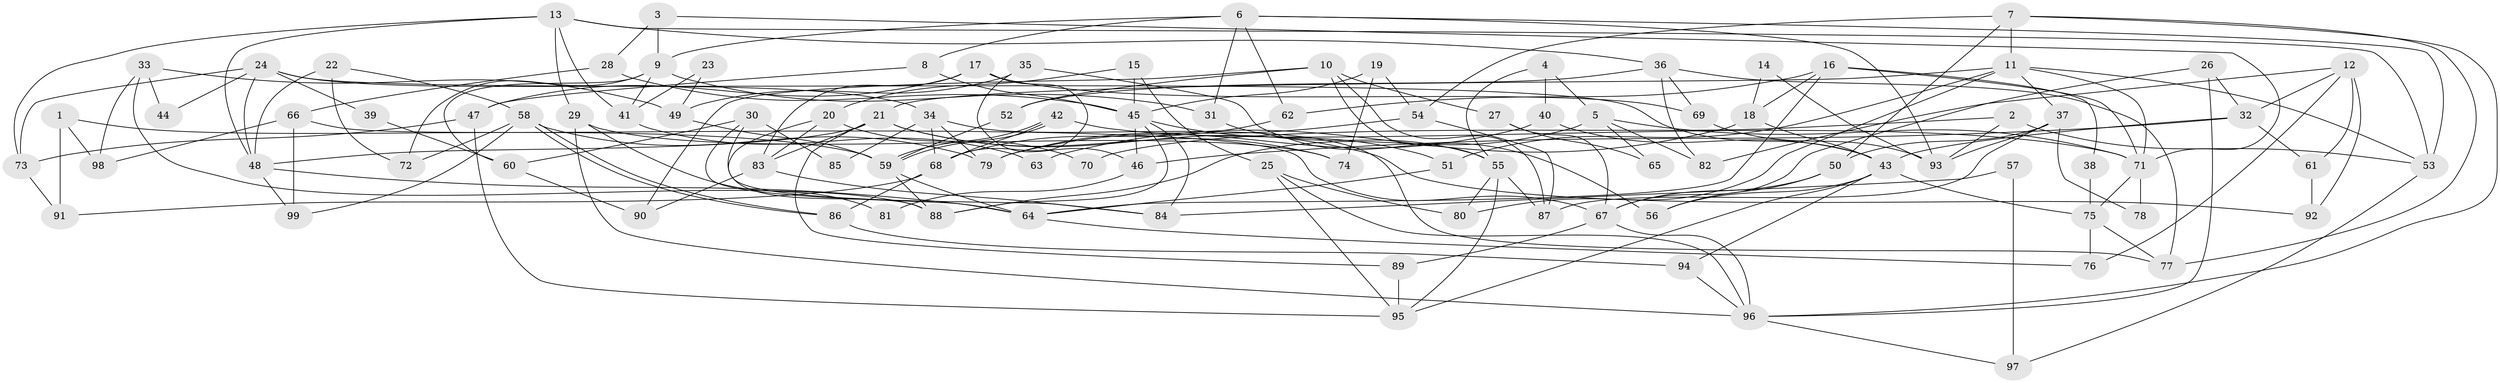 // Generated by graph-tools (version 1.1) at 2025/36/03/09/25 02:36:18]
// undirected, 99 vertices, 198 edges
graph export_dot {
graph [start="1"]
  node [color=gray90,style=filled];
  1;
  2;
  3;
  4;
  5;
  6;
  7;
  8;
  9;
  10;
  11;
  12;
  13;
  14;
  15;
  16;
  17;
  18;
  19;
  20;
  21;
  22;
  23;
  24;
  25;
  26;
  27;
  28;
  29;
  30;
  31;
  32;
  33;
  34;
  35;
  36;
  37;
  38;
  39;
  40;
  41;
  42;
  43;
  44;
  45;
  46;
  47;
  48;
  49;
  50;
  51;
  52;
  53;
  54;
  55;
  56;
  57;
  58;
  59;
  60;
  61;
  62;
  63;
  64;
  65;
  66;
  67;
  68;
  69;
  70;
  71;
  72;
  73;
  74;
  75;
  76;
  77;
  78;
  79;
  80;
  81;
  82;
  83;
  84;
  85;
  86;
  87;
  88;
  89;
  90;
  91;
  92;
  93;
  94;
  95;
  96;
  97;
  98;
  99;
  1 -- 59;
  1 -- 91;
  1 -- 98;
  2 -- 53;
  2 -- 93;
  2 -- 70;
  3 -- 9;
  3 -- 71;
  3 -- 28;
  4 -- 40;
  4 -- 5;
  4 -- 55;
  5 -- 88;
  5 -- 71;
  5 -- 65;
  5 -- 82;
  6 -- 62;
  6 -- 53;
  6 -- 8;
  6 -- 9;
  6 -- 31;
  6 -- 93;
  7 -- 77;
  7 -- 96;
  7 -- 11;
  7 -- 50;
  7 -- 54;
  8 -- 47;
  8 -- 45;
  9 -- 72;
  9 -- 31;
  9 -- 41;
  9 -- 60;
  10 -- 87;
  10 -- 55;
  10 -- 27;
  10 -- 52;
  10 -- 90;
  11 -- 21;
  11 -- 37;
  11 -- 51;
  11 -- 53;
  11 -- 71;
  11 -- 80;
  12 -- 32;
  12 -- 82;
  12 -- 61;
  12 -- 76;
  12 -- 92;
  13 -- 29;
  13 -- 36;
  13 -- 41;
  13 -- 48;
  13 -- 53;
  13 -- 73;
  14 -- 18;
  14 -- 93;
  15 -- 45;
  15 -- 25;
  15 -- 20;
  16 -- 71;
  16 -- 64;
  16 -- 18;
  16 -- 38;
  16 -- 62;
  17 -- 83;
  17 -- 68;
  17 -- 47;
  17 -- 69;
  18 -- 43;
  18 -- 63;
  19 -- 45;
  19 -- 54;
  19 -- 74;
  20 -- 83;
  20 -- 70;
  20 -- 88;
  21 -- 48;
  21 -- 92;
  21 -- 74;
  21 -- 83;
  21 -- 89;
  22 -- 48;
  22 -- 58;
  22 -- 72;
  23 -- 49;
  23 -- 41;
  24 -- 43;
  24 -- 48;
  24 -- 34;
  24 -- 39;
  24 -- 44;
  24 -- 73;
  25 -- 95;
  25 -- 80;
  25 -- 96;
  26 -- 67;
  26 -- 96;
  26 -- 32;
  27 -- 67;
  27 -- 65;
  28 -- 45;
  28 -- 66;
  29 -- 96;
  29 -- 74;
  29 -- 81;
  30 -- 64;
  30 -- 84;
  30 -- 60;
  30 -- 85;
  31 -- 55;
  32 -- 43;
  32 -- 46;
  32 -- 61;
  33 -- 88;
  33 -- 98;
  33 -- 44;
  33 -- 49;
  34 -- 77;
  34 -- 68;
  34 -- 79;
  34 -- 85;
  35 -- 46;
  35 -- 56;
  35 -- 49;
  36 -- 52;
  36 -- 69;
  36 -- 77;
  36 -- 82;
  37 -- 87;
  37 -- 50;
  37 -- 78;
  37 -- 93;
  38 -- 75;
  39 -- 60;
  40 -- 43;
  40 -- 79;
  41 -- 63;
  42 -- 68;
  42 -- 59;
  42 -- 59;
  42 -- 71;
  43 -- 75;
  43 -- 95;
  43 -- 56;
  43 -- 94;
  45 -- 88;
  45 -- 46;
  45 -- 51;
  45 -- 84;
  46 -- 81;
  47 -- 73;
  47 -- 95;
  48 -- 64;
  48 -- 99;
  49 -- 59;
  50 -- 56;
  50 -- 67;
  51 -- 64;
  52 -- 59;
  53 -- 97;
  54 -- 79;
  54 -- 87;
  55 -- 80;
  55 -- 87;
  55 -- 95;
  57 -- 97;
  57 -- 84;
  58 -- 86;
  58 -- 86;
  58 -- 99;
  58 -- 72;
  58 -- 79;
  59 -- 64;
  59 -- 88;
  60 -- 90;
  61 -- 92;
  62 -- 68;
  64 -- 76;
  66 -- 67;
  66 -- 98;
  66 -- 99;
  67 -- 89;
  67 -- 96;
  68 -- 86;
  68 -- 91;
  69 -- 93;
  71 -- 75;
  71 -- 78;
  73 -- 91;
  75 -- 76;
  75 -- 77;
  83 -- 90;
  83 -- 84;
  86 -- 94;
  89 -- 95;
  94 -- 96;
  96 -- 97;
}
